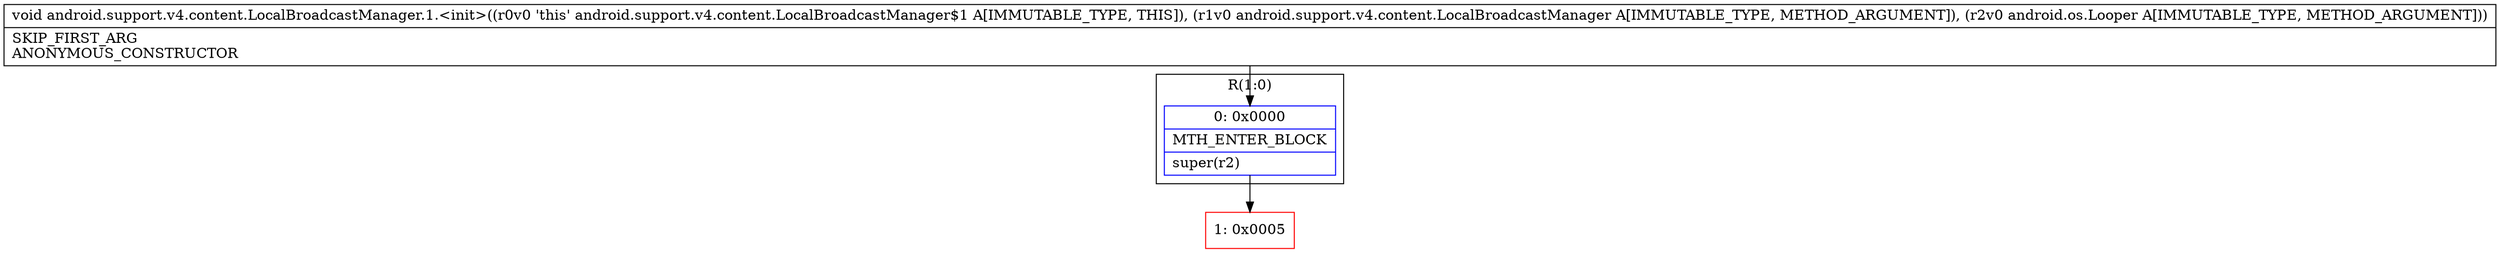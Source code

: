 digraph "CFG forandroid.support.v4.content.LocalBroadcastManager.1.\<init\>(Landroid\/support\/v4\/content\/LocalBroadcastManager;Landroid\/os\/Looper;)V" {
subgraph cluster_Region_2000348190 {
label = "R(1:0)";
node [shape=record,color=blue];
Node_0 [shape=record,label="{0\:\ 0x0000|MTH_ENTER_BLOCK\l|super(r2)\l}"];
}
Node_1 [shape=record,color=red,label="{1\:\ 0x0005}"];
MethodNode[shape=record,label="{void android.support.v4.content.LocalBroadcastManager.1.\<init\>((r0v0 'this' android.support.v4.content.LocalBroadcastManager$1 A[IMMUTABLE_TYPE, THIS]), (r1v0 android.support.v4.content.LocalBroadcastManager A[IMMUTABLE_TYPE, METHOD_ARGUMENT]), (r2v0 android.os.Looper A[IMMUTABLE_TYPE, METHOD_ARGUMENT]))  | SKIP_FIRST_ARG\lANONYMOUS_CONSTRUCTOR\l}"];
MethodNode -> Node_0;
Node_0 -> Node_1;
}

